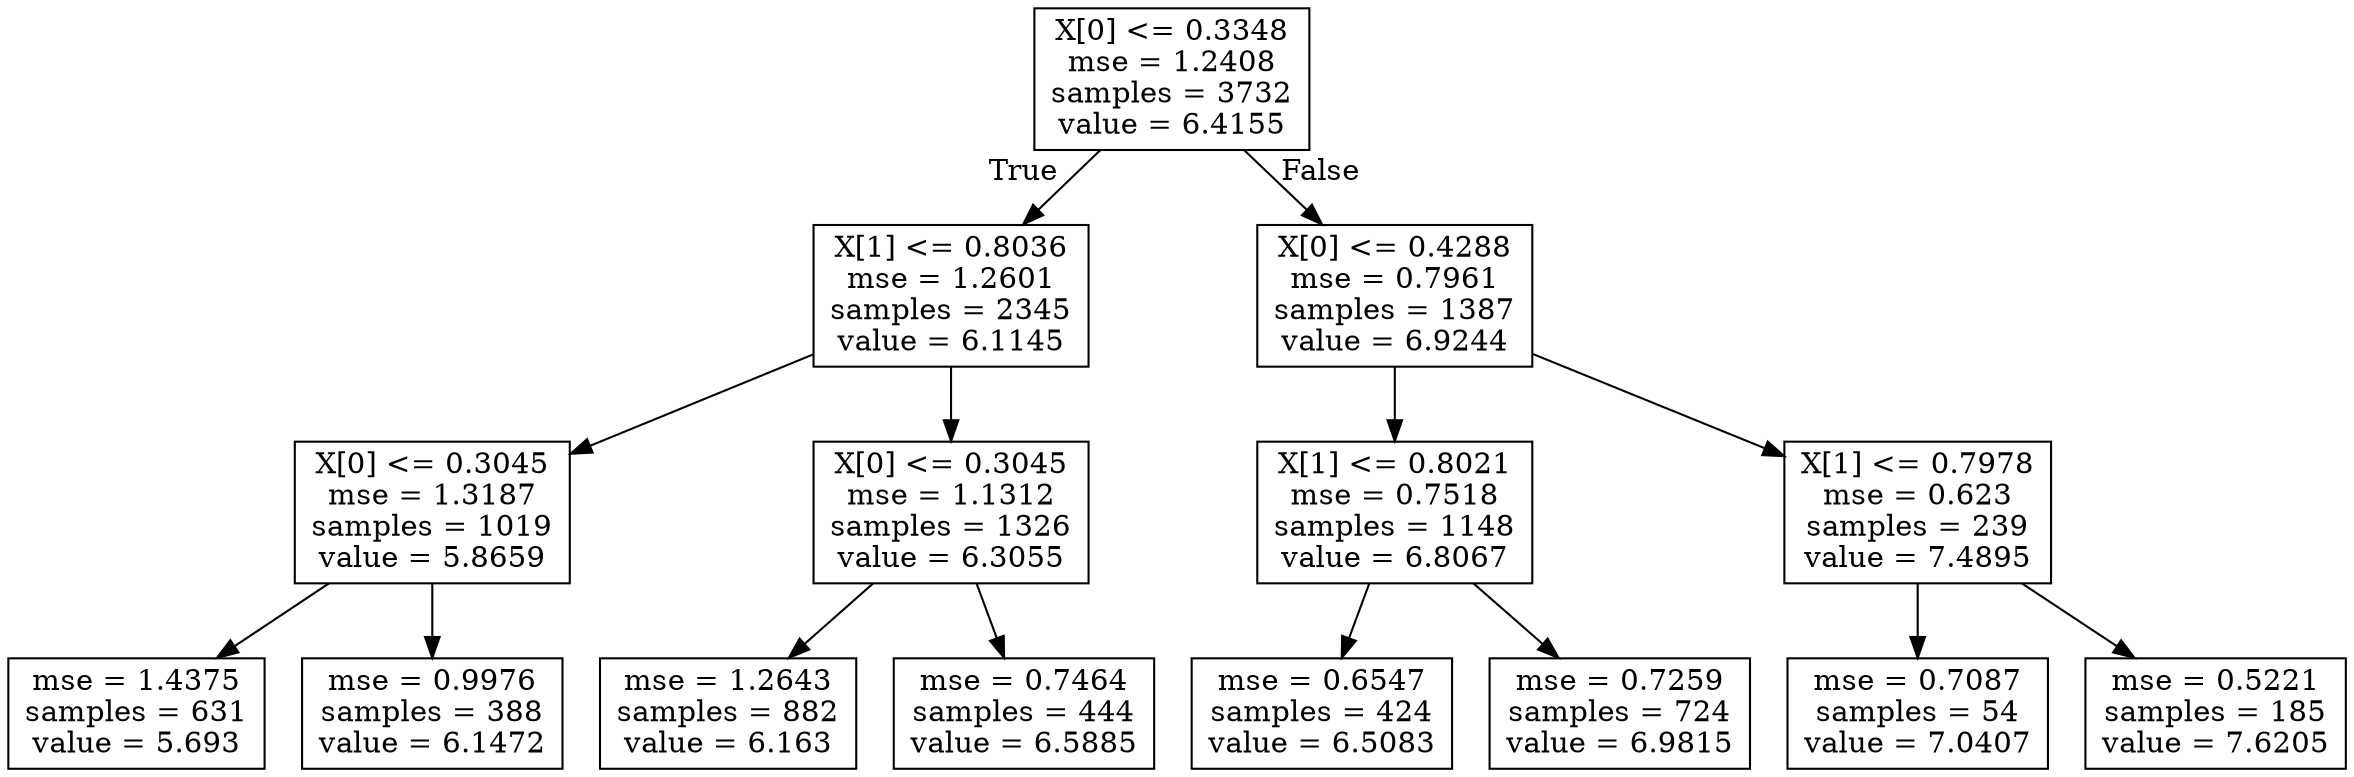 digraph Tree {
node [shape=box] ;
0 [label="X[0] <= 0.3348\nmse = 1.2408\nsamples = 3732\nvalue = 6.4155"] ;
1 [label="X[1] <= 0.8036\nmse = 1.2601\nsamples = 2345\nvalue = 6.1145"] ;
0 -> 1 [labeldistance=2.5, labelangle=45, headlabel="True"] ;
2 [label="X[0] <= 0.3045\nmse = 1.3187\nsamples = 1019\nvalue = 5.8659"] ;
1 -> 2 ;
3 [label="mse = 1.4375\nsamples = 631\nvalue = 5.693"] ;
2 -> 3 ;
4 [label="mse = 0.9976\nsamples = 388\nvalue = 6.1472"] ;
2 -> 4 ;
5 [label="X[0] <= 0.3045\nmse = 1.1312\nsamples = 1326\nvalue = 6.3055"] ;
1 -> 5 ;
6 [label="mse = 1.2643\nsamples = 882\nvalue = 6.163"] ;
5 -> 6 ;
7 [label="mse = 0.7464\nsamples = 444\nvalue = 6.5885"] ;
5 -> 7 ;
8 [label="X[0] <= 0.4288\nmse = 0.7961\nsamples = 1387\nvalue = 6.9244"] ;
0 -> 8 [labeldistance=2.5, labelangle=-45, headlabel="False"] ;
9 [label="X[1] <= 0.8021\nmse = 0.7518\nsamples = 1148\nvalue = 6.8067"] ;
8 -> 9 ;
10 [label="mse = 0.6547\nsamples = 424\nvalue = 6.5083"] ;
9 -> 10 ;
11 [label="mse = 0.7259\nsamples = 724\nvalue = 6.9815"] ;
9 -> 11 ;
12 [label="X[1] <= 0.7978\nmse = 0.623\nsamples = 239\nvalue = 7.4895"] ;
8 -> 12 ;
13 [label="mse = 0.7087\nsamples = 54\nvalue = 7.0407"] ;
12 -> 13 ;
14 [label="mse = 0.5221\nsamples = 185\nvalue = 7.6205"] ;
12 -> 14 ;
}